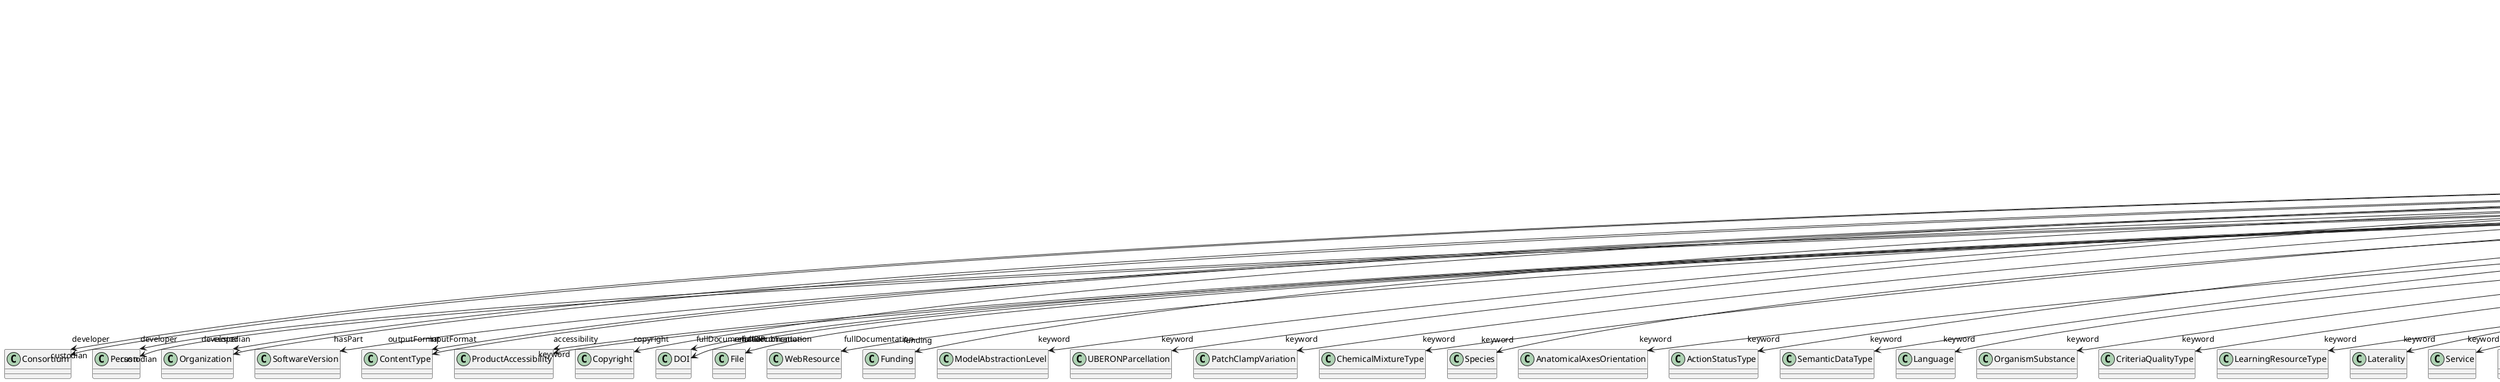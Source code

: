 @startuml
class WebServiceVersion {
+developer
+hasPart
+inputFormat
+isAlternativeVersionOf
+isNewVersionOf
+outputFormat
+accessibility
+copyright
+custodian
+description
+fullDocumentation
+fullName
+funding
+homepage
+howToCite
+keyword
+otherContribution
+relatedPublication
+releaseDate
+repository
+shortName
+supportChannel
+versionIdentifier
+versionInnovation

}
WebServiceVersion -d-> "developer" Consortium
WebServiceVersion -d-> "developer" Person
WebServiceVersion -d-> "developer" Organization
WebServiceVersion -d-> "hasPart" SoftwareVersion
WebServiceVersion -d-> "inputFormat" ContentType
WebServiceVersion -d-> "isAlternativeVersionOf" WebServiceVersion
WebServiceVersion -d-> "isNewVersionOf" WebServiceVersion
WebServiceVersion -d-> "outputFormat" ContentType
WebServiceVersion -d-> "accessibility" ProductAccessibility
WebServiceVersion -d-> "copyright" Copyright
WebServiceVersion -d-> "custodian" Consortium
WebServiceVersion -d-> "custodian" Person
WebServiceVersion -d-> "custodian" Organization
WebServiceVersion -d-> "fullDocumentation" DOI
WebServiceVersion -d-> "fullDocumentation" File
WebServiceVersion -d-> "fullDocumentation" WebResource
WebServiceVersion -d-> "funding" Funding
WebServiceVersion -d-> "keyword" ModelAbstractionLevel
WebServiceVersion -d-> "keyword" UBERONParcellation
WebServiceVersion -d-> "keyword" PatchClampVariation
WebServiceVersion -d-> "keyword" ChemicalMixtureType
WebServiceVersion -d-> "keyword" Species
WebServiceVersion -d-> "keyword" AnatomicalAxesOrientation
WebServiceVersion -d-> "keyword" ActionStatusType
WebServiceVersion -d-> "keyword" SemanticDataType
WebServiceVersion -d-> "keyword" Language
WebServiceVersion -d-> "keyword" OrganismSubstance
WebServiceVersion -d-> "keyword" CriteriaQualityType
WebServiceVersion -d-> "keyword" LearningResourceType
WebServiceVersion -d-> "keyword" Laterality
WebServiceVersion -d-> "keyword" Service
WebServiceVersion -d-> "keyword" ProductAccessibility
WebServiceVersion -d-> "keyword" BiologicalSex
WebServiceVersion -d-> "keyword" OrganismSystem
WebServiceVersion -d-> "keyword" EthicsAssessment
WebServiceVersion -d-> "keyword" AgeCategory
WebServiceVersion -d-> "keyword" AuditoryStimulusType
WebServiceVersion -d-> "keyword" BiologicalOrder
WebServiceVersion -d-> "keyword" Organ
WebServiceVersion -d-> "keyword" OlfactoryStimulusType
WebServiceVersion -d-> "keyword" ModelScope
WebServiceVersion -d-> "keyword" SoftwareFeature
WebServiceVersion -d-> "keyword" AnnotationType
WebServiceVersion -d-> "keyword" SubcellularEntity
WebServiceVersion -d-> "keyword" OperatingDevice
WebServiceVersion -d-> "keyword" AnatomicalIdentificationType
WebServiceVersion -d-> "keyword" StimulationTechnique
WebServiceVersion -d-> "keyword" FileBundleGrouping
WebServiceVersion -d-> "keyword" Colormap
WebServiceVersion -d-> "keyword" GustatoryStimulusType
WebServiceVersion -d-> "keyword" ProgrammingLanguage
WebServiceVersion -d-> "keyword" DeviceType
WebServiceVersion -d-> "keyword" DiseaseModel
WebServiceVersion -d-> "keyword" OpticalStimulusType
WebServiceVersion -d-> "keyword" FileUsageRole
WebServiceVersion -d-> "keyword" AnatomicalPlane
WebServiceVersion -d-> "keyword" AtlasType
WebServiceVersion -d-> "keyword" CellCultureType
WebServiceVersion -d-> "keyword" Terminology
WebServiceVersion -d-> "keyword" CranialWindowConstructionType
WebServiceVersion -d-> "keyword" AnalysisTechnique
WebServiceVersion -d-> "keyword" CranialWindowReinforcementType
WebServiceVersion -d-> "keyword" EducationalLevel
WebServiceVersion -d-> "keyword" VisualStimulusType
WebServiceVersion -d-> "keyword" SubjectAttribute
WebServiceVersion -d-> "keyword" AnnotationCriteriaType
WebServiceVersion -d-> "keyword" DataType
WebServiceVersion -d-> "keyword" TissueSampleType
WebServiceVersion -d-> "keyword" UnitOfMeasurement
WebServiceVersion -d-> "keyword" SoftwareApplicationCategory
WebServiceVersion -d-> "keyword" MolecularEntity
WebServiceVersion -d-> "keyword" TactileStimulusType
WebServiceVersion -d-> "keyword" BreedingType
WebServiceVersion -d-> "keyword" CellType
WebServiceVersion -d-> "keyword" StimulationApproach
WebServiceVersion -d-> "keyword" TermSuggestion
WebServiceVersion -d-> "keyword" MetaDataModelType
WebServiceVersion -d-> "keyword" PreparationType
WebServiceVersion -d-> "keyword" FileRepositoryType
WebServiceVersion -d-> "keyword" Handedness
WebServiceVersion -d-> "keyword" SetupType
WebServiceVersion -d-> "keyword" OperatingSystem
WebServiceVersion -d-> "keyword" Disease
WebServiceVersion -d-> "keyword" DifferenceMeasure
WebServiceVersion -d-> "keyword" MeasuredQuantity
WebServiceVersion -d-> "keyword" QualitativeOverlap
WebServiceVersion -d-> "keyword" TypeOfUncertainty
WebServiceVersion -d-> "keyword" GeneticStrainType
WebServiceVersion -d-> "keyword" ContributionType
WebServiceVersion -d-> "keyword" Technique
WebServiceVersion -d-> "keyword" ExperimentalApproach
WebServiceVersion -d-> "keyword" TissueSampleAttribute
WebServiceVersion -d-> "keyword" ElectricalStimulusType
WebServiceVersion -d-> "otherContribution" Contribution
WebServiceVersion -d-> "relatedPublication" ScholarlyArticle
WebServiceVersion -d-> "relatedPublication" Chapter
WebServiceVersion -d-> "relatedPublication" Book
WebServiceVersion -d-> "relatedPublication" ISSN
WebServiceVersion -d-> "relatedPublication" HANDLE
WebServiceVersion -d-> "relatedPublication" ISBN
WebServiceVersion -d-> "relatedPublication" DOI
WebServiceVersion -d-> "repository" FileRepository

@enduml